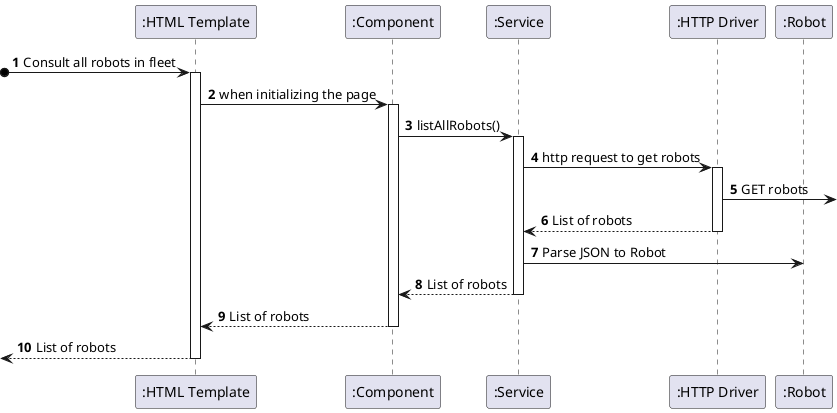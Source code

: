 @startuml ProcessView

autonumber

participant ":HTML Template" as Template
participant ":Component" as Component
participant ":Service" as Service
participant ":HTTP Driver" as Driver
participant ":Robot" as Robot


?o-> Template: Consult all robots in fleet
activate Template
Template-> Component: when initializing the page
activate Component
Component -> Service: listAllRobots()
activate Service
Service -> Driver: http request to get robots
activate Driver
Driver ->: GET robots
Driver --> Service: List of robots
deactivate Driver
Service -> Robot: Parse JSON to Robot
Service --> Component: List of robots
deactivate Service
Component --> Template: List of robots
deactivate Component
<-- Template: List of robots
deactivate Template


@enduml
